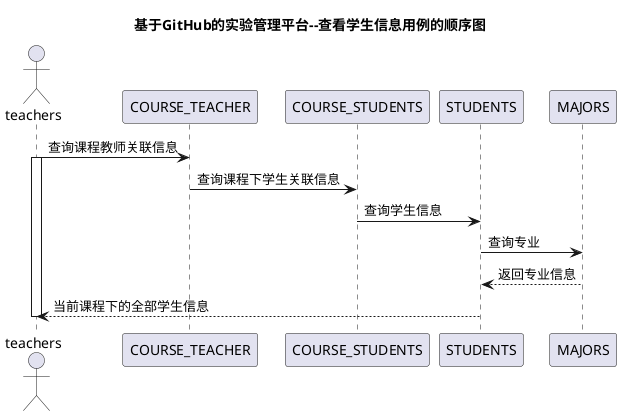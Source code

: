 @startuml
title 基于GitHub的实验管理平台--查看学生信息用例的顺序图
actor teachers
teachers -> COURSE_TEACHER:查询课程教师关联信息
activate teachers
COURSE_TEACHER->COURSE_STUDENTS:查询课程下学生关联信息
COURSE_STUDENTS->STUDENTS:查询学生信息
STUDENTS->MAJORS:查询专业
MAJORS-->STUDENTS:返回专业信息
STUDENTS-->teachers:当前课程下的全部学生信息
deactivate teachers
@enduml